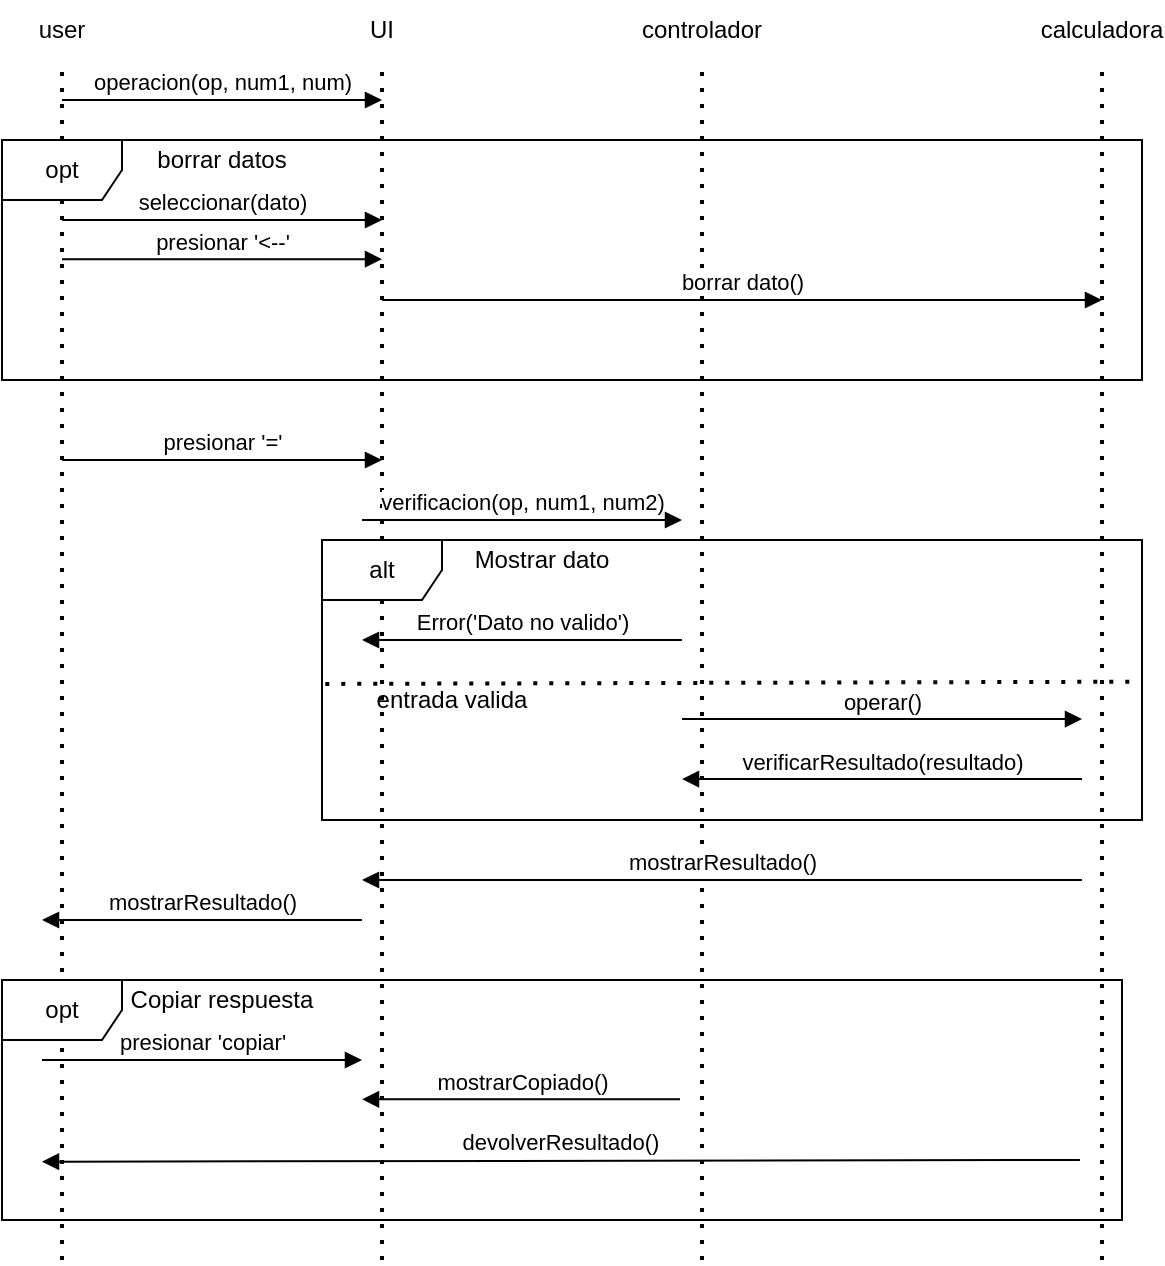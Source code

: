 <mxfile version="27.0.4">
  <diagram name="Página-1" id="iDRGrWhm81-sx4A3ZJ55">
    <mxGraphModel dx="1307" dy="568" grid="1" gridSize="10" guides="1" tooltips="1" connect="1" arrows="1" fold="1" page="1" pageScale="1" pageWidth="827" pageHeight="1169" math="0" shadow="0">
      <root>
        <mxCell id="0" />
        <mxCell id="1" parent="0" />
        <mxCell id="lo2U6jvBNebkg7TN5Jlp-1" value="" style="endArrow=none;dashed=1;html=1;dashPattern=1 3;strokeWidth=2;rounded=0;" edge="1" parent="1">
          <mxGeometry width="50" height="50" relative="1" as="geometry">
            <mxPoint x="80" y="720" as="sourcePoint" />
            <mxPoint x="80" y="120" as="targetPoint" />
          </mxGeometry>
        </mxCell>
        <mxCell id="lo2U6jvBNebkg7TN5Jlp-2" value="" style="endArrow=none;dashed=1;html=1;dashPattern=1 3;strokeWidth=2;rounded=0;" edge="1" parent="1">
          <mxGeometry width="50" height="50" relative="1" as="geometry">
            <mxPoint x="240" y="720" as="sourcePoint" />
            <mxPoint x="240" y="120" as="targetPoint" />
          </mxGeometry>
        </mxCell>
        <mxCell id="lo2U6jvBNebkg7TN5Jlp-3" value="" style="endArrow=none;dashed=1;html=1;dashPattern=1 3;strokeWidth=2;rounded=0;" edge="1" parent="1">
          <mxGeometry width="50" height="50" relative="1" as="geometry">
            <mxPoint x="400" y="720" as="sourcePoint" />
            <mxPoint x="400" y="120" as="targetPoint" />
          </mxGeometry>
        </mxCell>
        <mxCell id="lo2U6jvBNebkg7TN5Jlp-4" value="" style="endArrow=none;dashed=1;html=1;dashPattern=1 3;strokeWidth=2;rounded=0;" edge="1" parent="1">
          <mxGeometry width="50" height="50" relative="1" as="geometry">
            <mxPoint x="600" y="720" as="sourcePoint" />
            <mxPoint x="600" y="120" as="targetPoint" />
          </mxGeometry>
        </mxCell>
        <mxCell id="lo2U6jvBNebkg7TN5Jlp-6" value="user" style="text;html=1;align=center;verticalAlign=middle;whiteSpace=wrap;rounded=0;" vertex="1" parent="1">
          <mxGeometry x="50" y="90" width="60" height="30" as="geometry" />
        </mxCell>
        <mxCell id="lo2U6jvBNebkg7TN5Jlp-7" value="UI" style="text;html=1;align=center;verticalAlign=middle;whiteSpace=wrap;rounded=0;" vertex="1" parent="1">
          <mxGeometry x="210" y="90" width="60" height="30" as="geometry" />
        </mxCell>
        <mxCell id="lo2U6jvBNebkg7TN5Jlp-8" value="calculadora" style="text;html=1;align=center;verticalAlign=middle;whiteSpace=wrap;rounded=0;" vertex="1" parent="1">
          <mxGeometry x="570" y="90" width="60" height="30" as="geometry" />
        </mxCell>
        <mxCell id="lo2U6jvBNebkg7TN5Jlp-9" value="controlador" style="text;html=1;align=center;verticalAlign=middle;whiteSpace=wrap;rounded=0;" vertex="1" parent="1">
          <mxGeometry x="370" y="90" width="60" height="30" as="geometry" />
        </mxCell>
        <mxCell id="lo2U6jvBNebkg7TN5Jlp-11" value="operacion(op, num1, num)" style="html=1;verticalAlign=bottom;endArrow=block;curved=0;rounded=0;" edge="1" parent="1">
          <mxGeometry width="80" relative="1" as="geometry">
            <mxPoint x="80" y="140" as="sourcePoint" />
            <mxPoint x="240" y="140" as="targetPoint" />
          </mxGeometry>
        </mxCell>
        <mxCell id="lo2U6jvBNebkg7TN5Jlp-12" value="verificacion(op, num1, num2)" style="html=1;verticalAlign=bottom;endArrow=block;curved=0;rounded=0;" edge="1" parent="1">
          <mxGeometry width="80" relative="1" as="geometry">
            <mxPoint x="230" y="350" as="sourcePoint" />
            <mxPoint x="390" y="350" as="targetPoint" />
          </mxGeometry>
        </mxCell>
        <mxCell id="lo2U6jvBNebkg7TN5Jlp-13" value="operar()" style="html=1;verticalAlign=bottom;endArrow=block;curved=0;rounded=0;" edge="1" parent="1">
          <mxGeometry width="80" relative="1" as="geometry">
            <mxPoint x="390" y="449.52" as="sourcePoint" />
            <mxPoint x="590" y="449.52" as="targetPoint" />
          </mxGeometry>
        </mxCell>
        <mxCell id="lo2U6jvBNebkg7TN5Jlp-14" value="presionar &#39;=&#39;" style="html=1;verticalAlign=bottom;endArrow=block;curved=0;rounded=0;" edge="1" parent="1">
          <mxGeometry width="80" relative="1" as="geometry">
            <mxPoint x="80" y="320" as="sourcePoint" />
            <mxPoint x="240" y="320" as="targetPoint" />
          </mxGeometry>
        </mxCell>
        <mxCell id="lo2U6jvBNebkg7TN5Jlp-15" value="verificarResultado(resultado)" style="html=1;verticalAlign=bottom;endArrow=block;curved=0;rounded=0;" edge="1" parent="1">
          <mxGeometry width="80" relative="1" as="geometry">
            <mxPoint x="590" y="479.52" as="sourcePoint" />
            <mxPoint x="390" y="479.52" as="targetPoint" />
          </mxGeometry>
        </mxCell>
        <mxCell id="lo2U6jvBNebkg7TN5Jlp-16" value="mostrarResultado()" style="html=1;verticalAlign=bottom;endArrow=block;curved=0;rounded=0;" edge="1" parent="1">
          <mxGeometry width="80" relative="1" as="geometry">
            <mxPoint x="590" y="530" as="sourcePoint" />
            <mxPoint x="230" y="530" as="targetPoint" />
          </mxGeometry>
        </mxCell>
        <mxCell id="lo2U6jvBNebkg7TN5Jlp-17" value="mostrarResultado()" style="html=1;verticalAlign=bottom;endArrow=block;curved=0;rounded=0;" edge="1" parent="1">
          <mxGeometry width="80" relative="1" as="geometry">
            <mxPoint x="230" y="550" as="sourcePoint" />
            <mxPoint x="70" y="550" as="targetPoint" />
          </mxGeometry>
        </mxCell>
        <mxCell id="lo2U6jvBNebkg7TN5Jlp-18" value="alt" style="shape=umlFrame;whiteSpace=wrap;html=1;pointerEvents=0;" vertex="1" parent="1">
          <mxGeometry x="210" y="360" width="410" height="140" as="geometry" />
        </mxCell>
        <mxCell id="lo2U6jvBNebkg7TN5Jlp-19" value="entrada valida" style="text;html=1;align=center;verticalAlign=middle;whiteSpace=wrap;rounded=0;" vertex="1" parent="1">
          <mxGeometry x="230" y="430" width="90" height="20" as="geometry" />
        </mxCell>
        <mxCell id="lo2U6jvBNebkg7TN5Jlp-20" value="presionar &#39;copiar&#39;" style="html=1;verticalAlign=bottom;endArrow=block;curved=0;rounded=0;" edge="1" parent="1">
          <mxGeometry width="80" relative="1" as="geometry">
            <mxPoint x="70" y="620" as="sourcePoint" />
            <mxPoint x="230" y="620" as="targetPoint" />
          </mxGeometry>
        </mxCell>
        <mxCell id="lo2U6jvBNebkg7TN5Jlp-24" value="devolverResultado()" style="html=1;verticalAlign=bottom;endArrow=block;curved=0;rounded=0;exitX=1.001;exitY=0.864;exitDx=0;exitDy=0;exitPerimeter=0;entryX=0.003;entryY=0.871;entryDx=0;entryDy=0;entryPerimeter=0;" edge="1" parent="1">
          <mxGeometry width="80" relative="1" as="geometry">
            <mxPoint x="588.96" y="670" as="sourcePoint" />
            <mxPoint x="70.0" y="670.84" as="targetPoint" />
          </mxGeometry>
        </mxCell>
        <mxCell id="lo2U6jvBNebkg7TN5Jlp-35" value="Copiar respuesta" style="text;html=1;align=center;verticalAlign=middle;whiteSpace=wrap;rounded=0;" vertex="1" parent="1">
          <mxGeometry x="110" y="580" width="100" height="20" as="geometry" />
        </mxCell>
        <mxCell id="lo2U6jvBNebkg7TN5Jlp-37" value="mostrarCopiado()" style="html=1;verticalAlign=bottom;endArrow=block;curved=0;rounded=0;" edge="1" parent="1">
          <mxGeometry width="80" relative="1" as="geometry">
            <mxPoint x="389" y="639.66" as="sourcePoint" />
            <mxPoint x="230" y="639.66" as="targetPoint" />
          </mxGeometry>
        </mxCell>
        <mxCell id="lo2U6jvBNebkg7TN5Jlp-39" value="Error(&#39;Dato no valido&#39;)" style="html=1;verticalAlign=bottom;endArrow=block;curved=0;rounded=0;" edge="1" parent="1">
          <mxGeometry width="80" relative="1" as="geometry">
            <mxPoint x="390" y="410" as="sourcePoint" />
            <mxPoint x="230" y="410" as="targetPoint" />
          </mxGeometry>
        </mxCell>
        <mxCell id="lo2U6jvBNebkg7TN5Jlp-40" value="" style="endArrow=none;dashed=1;html=1;dashPattern=1 3;strokeWidth=2;rounded=0;entryX=1;entryY=0.506;entryDx=0;entryDy=0;entryPerimeter=0;exitX=0.004;exitY=0.514;exitDx=0;exitDy=0;exitPerimeter=0;" edge="1" parent="1" source="lo2U6jvBNebkg7TN5Jlp-18" target="lo2U6jvBNebkg7TN5Jlp-18">
          <mxGeometry width="50" height="50" relative="1" as="geometry">
            <mxPoint x="227.84" y="429.28" as="sourcePoint" />
            <mxPoint x="592.16" y="430" as="targetPoint" />
          </mxGeometry>
        </mxCell>
        <mxCell id="lo2U6jvBNebkg7TN5Jlp-41" value="opt" style="shape=umlFrame;whiteSpace=wrap;html=1;pointerEvents=0;" vertex="1" parent="1">
          <mxGeometry x="50" y="580" width="560" height="120" as="geometry" />
        </mxCell>
        <mxCell id="lo2U6jvBNebkg7TN5Jlp-42" value="opt" style="shape=umlFrame;whiteSpace=wrap;html=1;pointerEvents=0;" vertex="1" parent="1">
          <mxGeometry x="50" y="160" width="570" height="120" as="geometry" />
        </mxCell>
        <mxCell id="lo2U6jvBNebkg7TN5Jlp-43" value="borrar datos" style="text;html=1;align=center;verticalAlign=middle;whiteSpace=wrap;rounded=0;" vertex="1" parent="1">
          <mxGeometry x="110" y="160" width="100" height="20" as="geometry" />
        </mxCell>
        <mxCell id="lo2U6jvBNebkg7TN5Jlp-44" value="Mostrar dato" style="text;html=1;align=center;verticalAlign=middle;whiteSpace=wrap;rounded=0;" vertex="1" parent="1">
          <mxGeometry x="270" y="360" width="100" height="20" as="geometry" />
        </mxCell>
        <mxCell id="lo2U6jvBNebkg7TN5Jlp-45" value="presionar &#39;&amp;lt;--&#39;" style="html=1;verticalAlign=bottom;endArrow=block;curved=0;rounded=0;" edge="1" parent="1">
          <mxGeometry width="80" relative="1" as="geometry">
            <mxPoint x="80" y="219.58" as="sourcePoint" />
            <mxPoint x="240" y="219.58" as="targetPoint" />
          </mxGeometry>
        </mxCell>
        <mxCell id="lo2U6jvBNebkg7TN5Jlp-46" value="borrar dato()" style="html=1;verticalAlign=bottom;endArrow=block;curved=0;rounded=0;" edge="1" parent="1">
          <mxGeometry width="80" relative="1" as="geometry">
            <mxPoint x="240" y="240" as="sourcePoint" />
            <mxPoint x="600" y="240" as="targetPoint" />
          </mxGeometry>
        </mxCell>
        <mxCell id="lo2U6jvBNebkg7TN5Jlp-47" value="seleccionar(dato)" style="html=1;verticalAlign=bottom;endArrow=block;curved=0;rounded=0;" edge="1" parent="1">
          <mxGeometry width="80" relative="1" as="geometry">
            <mxPoint x="80" y="200" as="sourcePoint" />
            <mxPoint x="240" y="200" as="targetPoint" />
          </mxGeometry>
        </mxCell>
      </root>
    </mxGraphModel>
  </diagram>
</mxfile>
